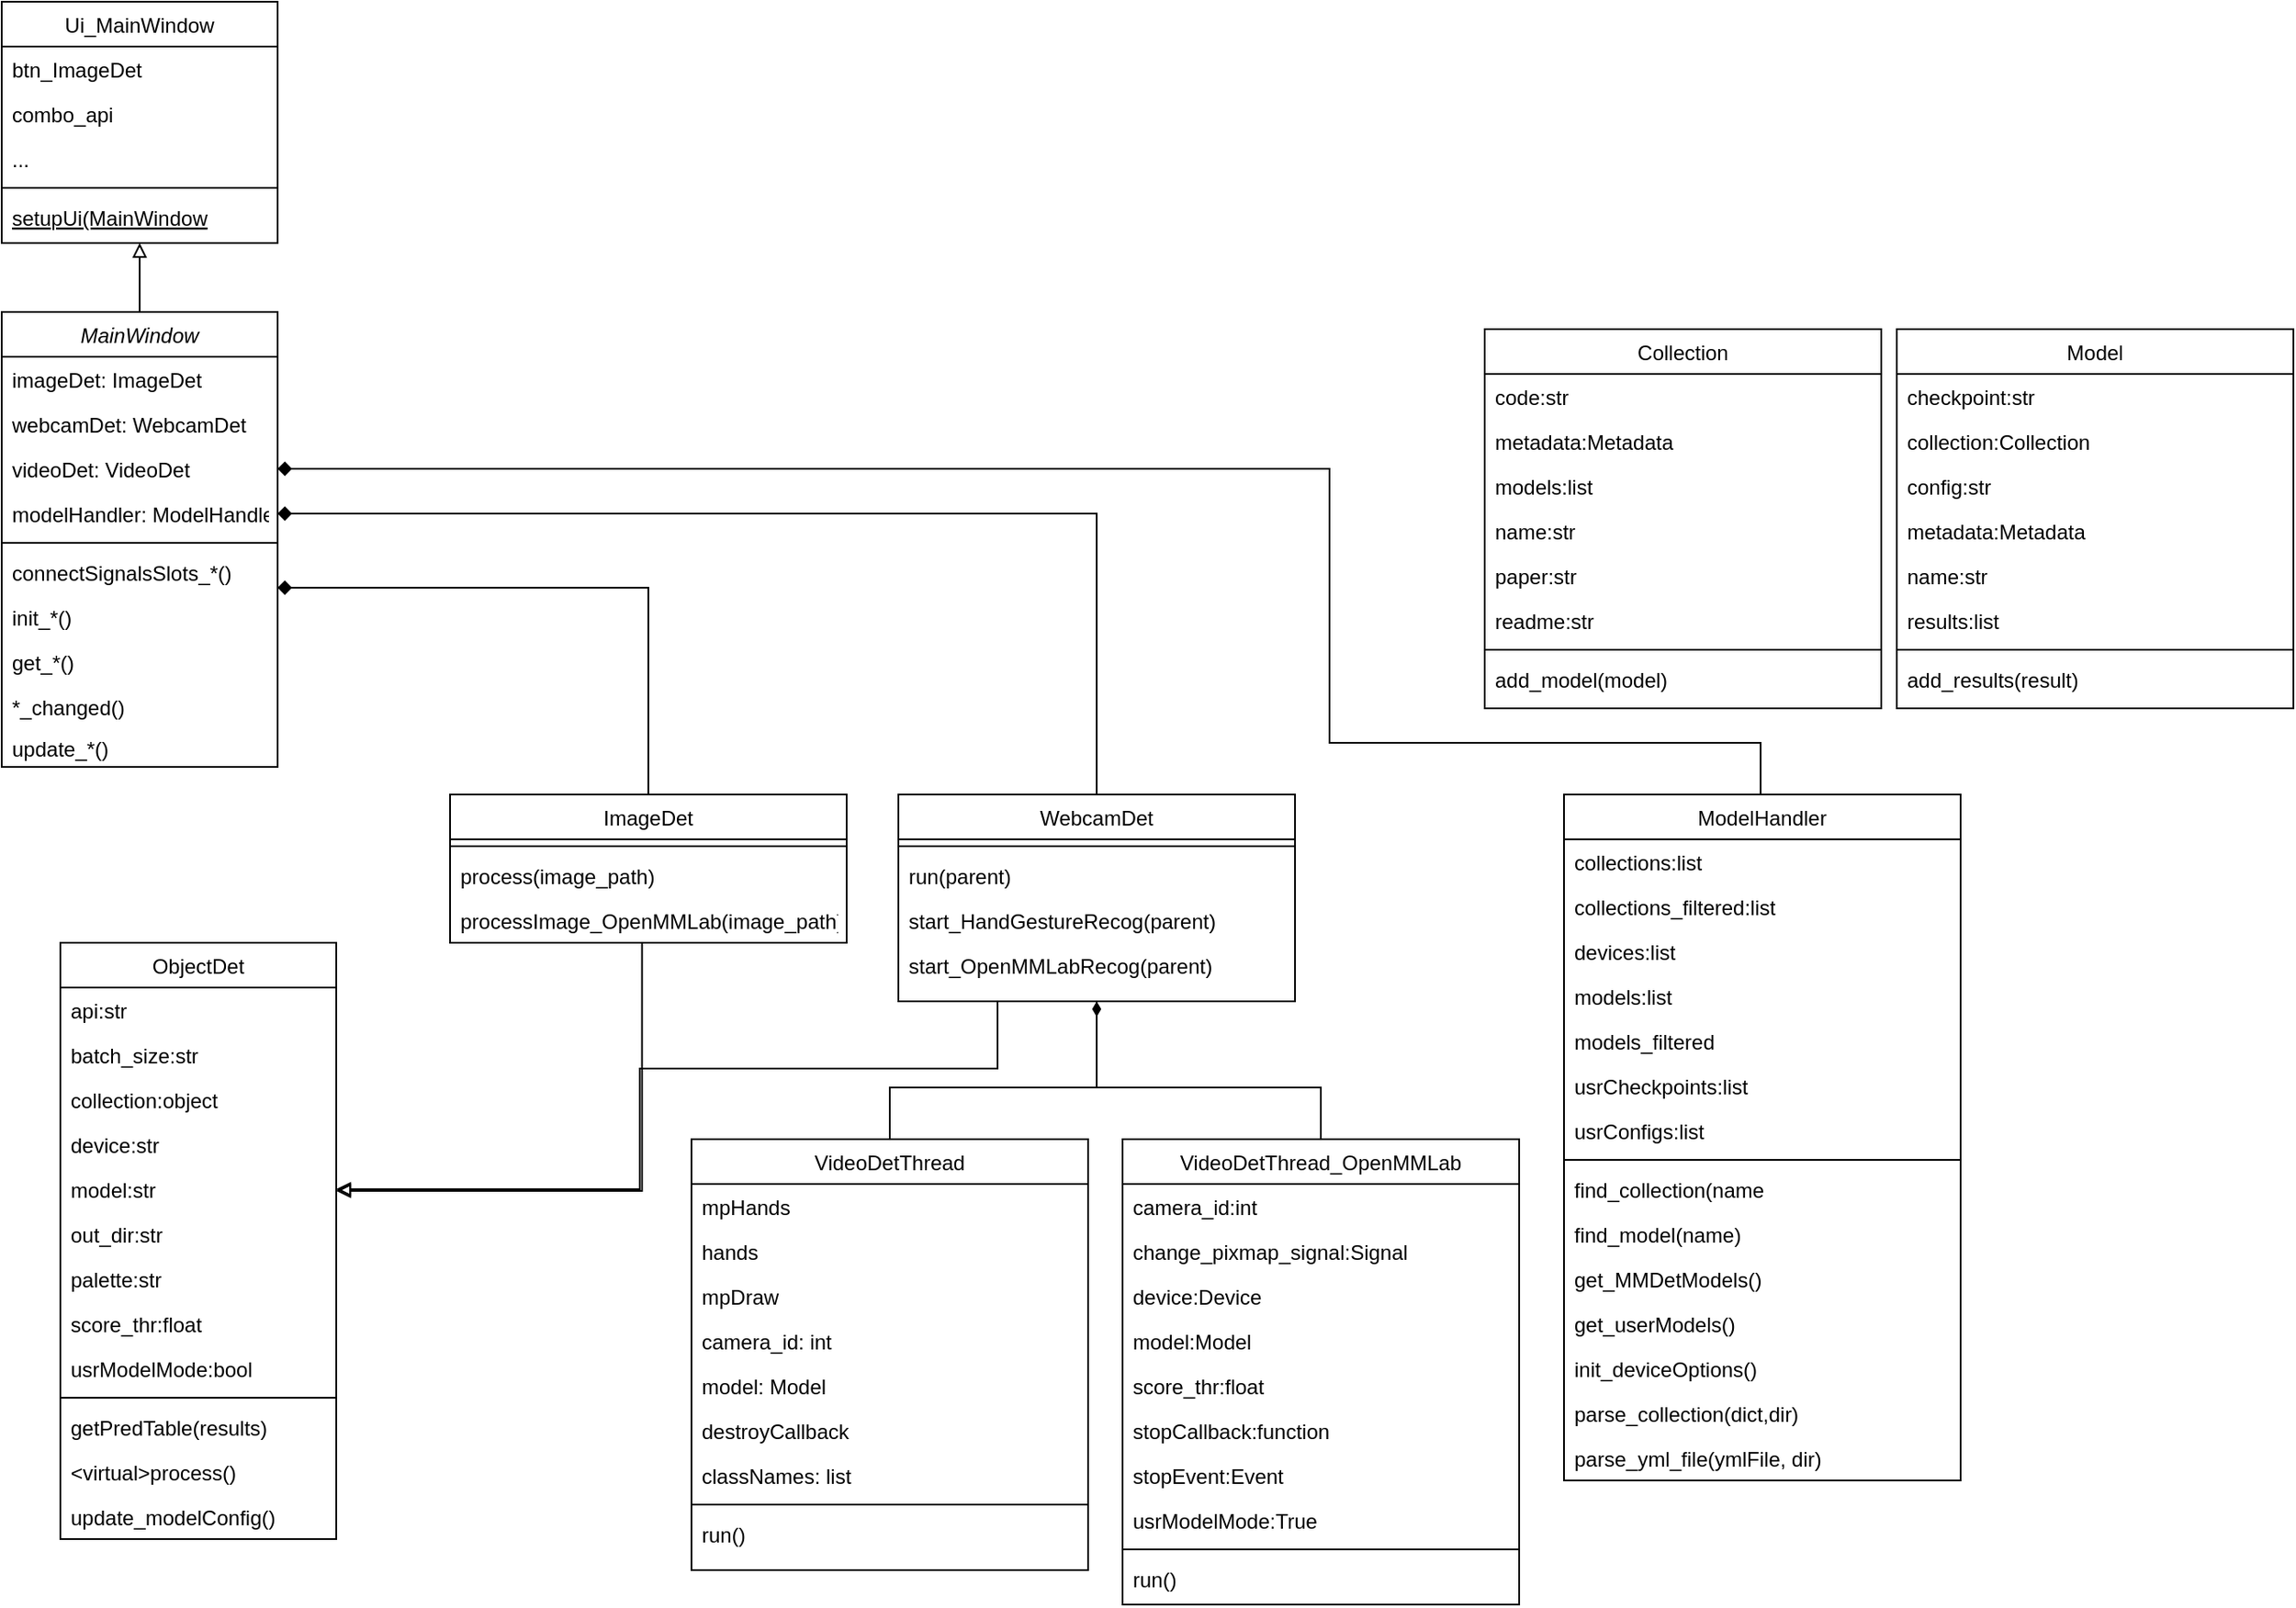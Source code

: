 <mxfile version="24.0.6" type="device">
  <diagram id="C5RBs43oDa-KdzZeNtuy" name="Page-1">
    <mxGraphModel dx="1105" dy="1836" grid="1" gridSize="10" guides="1" tooltips="1" connect="1" arrows="1" fold="1" page="1" pageScale="1" pageWidth="827" pageHeight="1169" math="0" shadow="0">
      <root>
        <mxCell id="WIyWlLk6GJQsqaUBKTNV-0" />
        <mxCell id="WIyWlLk6GJQsqaUBKTNV-1" parent="WIyWlLk6GJQsqaUBKTNV-0" />
        <mxCell id="9L9-SC53TBahr6WeOCVt-10" style="edgeStyle=orthogonalEdgeStyle;rounded=0;orthogonalLoop=1;jettySize=auto;html=1;exitX=0.5;exitY=0;exitDx=0;exitDy=0;entryX=0.5;entryY=1;entryDx=0;entryDy=0;endArrow=block;endFill=0;" edge="1" parent="WIyWlLk6GJQsqaUBKTNV-1" source="zkfFHV4jXpPFQw0GAbJ--0" target="9L9-SC53TBahr6WeOCVt-1">
          <mxGeometry relative="1" as="geometry" />
        </mxCell>
        <mxCell id="9L9-SC53TBahr6WeOCVt-95" style="edgeStyle=orthogonalEdgeStyle;rounded=0;orthogonalLoop=1;jettySize=auto;html=1;entryX=0.5;entryY=0;entryDx=0;entryDy=0;startArrow=diamond;startFill=1;endArrow=none;endFill=0;" edge="1" parent="WIyWlLk6GJQsqaUBKTNV-1" source="zkfFHV4jXpPFQw0GAbJ--0" target="9L9-SC53TBahr6WeOCVt-20">
          <mxGeometry relative="1" as="geometry">
            <Array as="points">
              <mxPoint x="595" y="280" />
            </Array>
          </mxGeometry>
        </mxCell>
        <mxCell id="zkfFHV4jXpPFQw0GAbJ--0" value="MainWindow" style="swimlane;fontStyle=2;align=center;verticalAlign=top;childLayout=stackLayout;horizontal=1;startSize=26;horizontalStack=0;resizeParent=1;resizeLast=0;collapsible=1;marginBottom=0;rounded=0;shadow=0;strokeWidth=1;" parent="WIyWlLk6GJQsqaUBKTNV-1" vertex="1">
          <mxGeometry x="220" y="120" width="160" height="264" as="geometry">
            <mxRectangle x="230" y="140" width="160" height="26" as="alternateBounds" />
          </mxGeometry>
        </mxCell>
        <mxCell id="zkfFHV4jXpPFQw0GAbJ--1" value="imageDet: ImageDet" style="text;align=left;verticalAlign=top;spacingLeft=4;spacingRight=4;overflow=hidden;rotatable=0;points=[[0,0.5],[1,0.5]];portConstraint=eastwest;" parent="zkfFHV4jXpPFQw0GAbJ--0" vertex="1">
          <mxGeometry y="26" width="160" height="26" as="geometry" />
        </mxCell>
        <mxCell id="zkfFHV4jXpPFQw0GAbJ--2" value="webcamDet: WebcamDet" style="text;align=left;verticalAlign=top;spacingLeft=4;spacingRight=4;overflow=hidden;rotatable=0;points=[[0,0.5],[1,0.5]];portConstraint=eastwest;rounded=0;shadow=0;html=0;" parent="zkfFHV4jXpPFQw0GAbJ--0" vertex="1">
          <mxGeometry y="52" width="160" height="26" as="geometry" />
        </mxCell>
        <mxCell id="zkfFHV4jXpPFQw0GAbJ--3" value="videoDet: VideoDet" style="text;align=left;verticalAlign=top;spacingLeft=4;spacingRight=4;overflow=hidden;rotatable=0;points=[[0,0.5],[1,0.5]];portConstraint=eastwest;rounded=0;shadow=0;html=0;" parent="zkfFHV4jXpPFQw0GAbJ--0" vertex="1">
          <mxGeometry y="78" width="160" height="26" as="geometry" />
        </mxCell>
        <mxCell id="9L9-SC53TBahr6WeOCVt-0" value="modelHandler: ModelHandler" style="text;align=left;verticalAlign=top;spacingLeft=4;spacingRight=4;overflow=hidden;rotatable=0;points=[[0,0.5],[1,0.5]];portConstraint=eastwest;rounded=0;shadow=0;html=0;" vertex="1" parent="zkfFHV4jXpPFQw0GAbJ--0">
          <mxGeometry y="104" width="160" height="26" as="geometry" />
        </mxCell>
        <mxCell id="zkfFHV4jXpPFQw0GAbJ--4" value="" style="line;html=1;strokeWidth=1;align=left;verticalAlign=middle;spacingTop=-1;spacingLeft=3;spacingRight=3;rotatable=0;labelPosition=right;points=[];portConstraint=eastwest;" parent="zkfFHV4jXpPFQw0GAbJ--0" vertex="1">
          <mxGeometry y="130" width="160" height="8" as="geometry" />
        </mxCell>
        <mxCell id="zkfFHV4jXpPFQw0GAbJ--5" value="connectSignalsSlots_*()" style="text;align=left;verticalAlign=top;spacingLeft=4;spacingRight=4;overflow=hidden;rotatable=0;points=[[0,0.5],[1,0.5]];portConstraint=eastwest;" parent="zkfFHV4jXpPFQw0GAbJ--0" vertex="1">
          <mxGeometry y="138" width="160" height="26" as="geometry" />
        </mxCell>
        <mxCell id="9L9-SC53TBahr6WeOCVt-11" value="init_*()" style="text;align=left;verticalAlign=top;spacingLeft=4;spacingRight=4;overflow=hidden;rotatable=0;points=[[0,0.5],[1,0.5]];portConstraint=eastwest;" vertex="1" parent="zkfFHV4jXpPFQw0GAbJ--0">
          <mxGeometry y="164" width="160" height="26" as="geometry" />
        </mxCell>
        <mxCell id="9L9-SC53TBahr6WeOCVt-12" value="get_*()" style="text;align=left;verticalAlign=top;spacingLeft=4;spacingRight=4;overflow=hidden;rotatable=0;points=[[0,0.5],[1,0.5]];portConstraint=eastwest;" vertex="1" parent="zkfFHV4jXpPFQw0GAbJ--0">
          <mxGeometry y="190" width="160" height="26" as="geometry" />
        </mxCell>
        <mxCell id="9L9-SC53TBahr6WeOCVt-13" value="*_changed()" style="text;align=left;verticalAlign=top;spacingLeft=4;spacingRight=4;overflow=hidden;rotatable=0;points=[[0,0.5],[1,0.5]];portConstraint=eastwest;" vertex="1" parent="zkfFHV4jXpPFQw0GAbJ--0">
          <mxGeometry y="216" width="160" height="24" as="geometry" />
        </mxCell>
        <mxCell id="9L9-SC53TBahr6WeOCVt-14" value="update_*()" style="text;align=left;verticalAlign=top;spacingLeft=4;spacingRight=4;overflow=hidden;rotatable=0;points=[[0,0.5],[1,0.5]];portConstraint=eastwest;" vertex="1" parent="zkfFHV4jXpPFQw0GAbJ--0">
          <mxGeometry y="240" width="160" height="24" as="geometry" />
        </mxCell>
        <mxCell id="zkfFHV4jXpPFQw0GAbJ--17" value="ObjectDet" style="swimlane;fontStyle=0;align=center;verticalAlign=top;childLayout=stackLayout;horizontal=1;startSize=26;horizontalStack=0;resizeParent=1;resizeLast=0;collapsible=1;marginBottom=0;rounded=0;shadow=0;strokeWidth=1;" parent="WIyWlLk6GJQsqaUBKTNV-1" vertex="1">
          <mxGeometry x="254" y="486" width="160" height="346" as="geometry">
            <mxRectangle x="550" y="140" width="160" height="26" as="alternateBounds" />
          </mxGeometry>
        </mxCell>
        <mxCell id="zkfFHV4jXpPFQw0GAbJ--18" value="api:str    " style="text;align=left;verticalAlign=top;spacingLeft=4;spacingRight=4;overflow=hidden;rotatable=0;points=[[0,0.5],[1,0.5]];portConstraint=eastwest;" parent="zkfFHV4jXpPFQw0GAbJ--17" vertex="1">
          <mxGeometry y="26" width="160" height="26" as="geometry" />
        </mxCell>
        <mxCell id="zkfFHV4jXpPFQw0GAbJ--19" value="batch_size:str" style="text;align=left;verticalAlign=top;spacingLeft=4;spacingRight=4;overflow=hidden;rotatable=0;points=[[0,0.5],[1,0.5]];portConstraint=eastwest;rounded=0;shadow=0;html=0;" parent="zkfFHV4jXpPFQw0GAbJ--17" vertex="1">
          <mxGeometry y="52" width="160" height="26" as="geometry" />
        </mxCell>
        <mxCell id="zkfFHV4jXpPFQw0GAbJ--20" value="collection:object" style="text;align=left;verticalAlign=top;spacingLeft=4;spacingRight=4;overflow=hidden;rotatable=0;points=[[0,0.5],[1,0.5]];portConstraint=eastwest;rounded=0;shadow=0;html=0;" parent="zkfFHV4jXpPFQw0GAbJ--17" vertex="1">
          <mxGeometry y="78" width="160" height="26" as="geometry" />
        </mxCell>
        <mxCell id="zkfFHV4jXpPFQw0GAbJ--21" value="device:str" style="text;align=left;verticalAlign=top;spacingLeft=4;spacingRight=4;overflow=hidden;rotatable=0;points=[[0,0.5],[1,0.5]];portConstraint=eastwest;rounded=0;shadow=0;html=0;" parent="zkfFHV4jXpPFQw0GAbJ--17" vertex="1">
          <mxGeometry y="104" width="160" height="26" as="geometry" />
        </mxCell>
        <mxCell id="zkfFHV4jXpPFQw0GAbJ--22" value="model:str" style="text;align=left;verticalAlign=top;spacingLeft=4;spacingRight=4;overflow=hidden;rotatable=0;points=[[0,0.5],[1,0.5]];portConstraint=eastwest;rounded=0;shadow=0;html=0;" parent="zkfFHV4jXpPFQw0GAbJ--17" vertex="1">
          <mxGeometry y="130" width="160" height="26" as="geometry" />
        </mxCell>
        <mxCell id="9L9-SC53TBahr6WeOCVt-15" value="out_dir:str" style="text;align=left;verticalAlign=top;spacingLeft=4;spacingRight=4;overflow=hidden;rotatable=0;points=[[0,0.5],[1,0.5]];portConstraint=eastwest;rounded=0;shadow=0;html=0;" vertex="1" parent="zkfFHV4jXpPFQw0GAbJ--17">
          <mxGeometry y="156" width="160" height="26" as="geometry" />
        </mxCell>
        <mxCell id="9L9-SC53TBahr6WeOCVt-16" value="palette:str" style="text;align=left;verticalAlign=top;spacingLeft=4;spacingRight=4;overflow=hidden;rotatable=0;points=[[0,0.5],[1,0.5]];portConstraint=eastwest;rounded=0;shadow=0;html=0;" vertex="1" parent="zkfFHV4jXpPFQw0GAbJ--17">
          <mxGeometry y="182" width="160" height="26" as="geometry" />
        </mxCell>
        <mxCell id="9L9-SC53TBahr6WeOCVt-17" value="score_thr:float" style="text;align=left;verticalAlign=top;spacingLeft=4;spacingRight=4;overflow=hidden;rotatable=0;points=[[0,0.5],[1,0.5]];portConstraint=eastwest;rounded=0;shadow=0;html=0;" vertex="1" parent="zkfFHV4jXpPFQw0GAbJ--17">
          <mxGeometry y="208" width="160" height="26" as="geometry" />
        </mxCell>
        <mxCell id="9L9-SC53TBahr6WeOCVt-18" value="usrModelMode:bool" style="text;align=left;verticalAlign=top;spacingLeft=4;spacingRight=4;overflow=hidden;rotatable=0;points=[[0,0.5],[1,0.5]];portConstraint=eastwest;rounded=0;shadow=0;html=0;" vertex="1" parent="zkfFHV4jXpPFQw0GAbJ--17">
          <mxGeometry y="234" width="160" height="26" as="geometry" />
        </mxCell>
        <mxCell id="zkfFHV4jXpPFQw0GAbJ--23" value="" style="line;html=1;strokeWidth=1;align=left;verticalAlign=middle;spacingTop=-1;spacingLeft=3;spacingRight=3;rotatable=0;labelPosition=right;points=[];portConstraint=eastwest;" parent="zkfFHV4jXpPFQw0GAbJ--17" vertex="1">
          <mxGeometry y="260" width="160" height="8" as="geometry" />
        </mxCell>
        <mxCell id="zkfFHV4jXpPFQw0GAbJ--24" value="getPredTable(results)" style="text;align=left;verticalAlign=top;spacingLeft=4;spacingRight=4;overflow=hidden;rotatable=0;points=[[0,0.5],[1,0.5]];portConstraint=eastwest;" parent="zkfFHV4jXpPFQw0GAbJ--17" vertex="1">
          <mxGeometry y="268" width="160" height="26" as="geometry" />
        </mxCell>
        <mxCell id="9L9-SC53TBahr6WeOCVt-19" value="&lt;virtual&gt;process()" style="text;align=left;verticalAlign=top;spacingLeft=4;spacingRight=4;overflow=hidden;rotatable=0;points=[[0,0.5],[1,0.5]];portConstraint=eastwest;" vertex="1" parent="zkfFHV4jXpPFQw0GAbJ--17">
          <mxGeometry y="294" width="160" height="26" as="geometry" />
        </mxCell>
        <mxCell id="zkfFHV4jXpPFQw0GAbJ--25" value="update_modelConfig()" style="text;align=left;verticalAlign=top;spacingLeft=4;spacingRight=4;overflow=hidden;rotatable=0;points=[[0,0.5],[1,0.5]];portConstraint=eastwest;" parent="zkfFHV4jXpPFQw0GAbJ--17" vertex="1">
          <mxGeometry y="320" width="160" height="26" as="geometry" />
        </mxCell>
        <mxCell id="9L9-SC53TBahr6WeOCVt-1" value="Ui_MainWindow" style="swimlane;fontStyle=0;align=center;verticalAlign=top;childLayout=stackLayout;horizontal=1;startSize=26;horizontalStack=0;resizeParent=1;resizeLast=0;collapsible=1;marginBottom=0;rounded=0;shadow=0;strokeWidth=1;" vertex="1" parent="WIyWlLk6GJQsqaUBKTNV-1">
          <mxGeometry x="220" y="-60" width="160" height="140" as="geometry">
            <mxRectangle x="130" y="380" width="160" height="26" as="alternateBounds" />
          </mxGeometry>
        </mxCell>
        <mxCell id="9L9-SC53TBahr6WeOCVt-2" value="btn_ImageDet" style="text;align=left;verticalAlign=top;spacingLeft=4;spacingRight=4;overflow=hidden;rotatable=0;points=[[0,0.5],[1,0.5]];portConstraint=eastwest;" vertex="1" parent="9L9-SC53TBahr6WeOCVt-1">
          <mxGeometry y="26" width="160" height="26" as="geometry" />
        </mxCell>
        <mxCell id="9L9-SC53TBahr6WeOCVt-3" value="combo_api" style="text;align=left;verticalAlign=top;spacingLeft=4;spacingRight=4;overflow=hidden;rotatable=0;points=[[0,0.5],[1,0.5]];portConstraint=eastwest;rounded=0;shadow=0;html=0;" vertex="1" parent="9L9-SC53TBahr6WeOCVt-1">
          <mxGeometry y="52" width="160" height="26" as="geometry" />
        </mxCell>
        <mxCell id="9L9-SC53TBahr6WeOCVt-7" value="..." style="text;align=left;verticalAlign=top;spacingLeft=4;spacingRight=4;overflow=hidden;rotatable=0;points=[[0,0.5],[1,0.5]];portConstraint=eastwest;rounded=0;shadow=0;html=0;" vertex="1" parent="9L9-SC53TBahr6WeOCVt-1">
          <mxGeometry y="78" width="160" height="26" as="geometry" />
        </mxCell>
        <mxCell id="9L9-SC53TBahr6WeOCVt-4" value="" style="line;html=1;strokeWidth=1;align=left;verticalAlign=middle;spacingTop=-1;spacingLeft=3;spacingRight=3;rotatable=0;labelPosition=right;points=[];portConstraint=eastwest;" vertex="1" parent="9L9-SC53TBahr6WeOCVt-1">
          <mxGeometry y="104" width="160" height="8" as="geometry" />
        </mxCell>
        <mxCell id="9L9-SC53TBahr6WeOCVt-5" value="setupUi(MainWindow" style="text;align=left;verticalAlign=top;spacingLeft=4;spacingRight=4;overflow=hidden;rotatable=0;points=[[0,0.5],[1,0.5]];portConstraint=eastwest;fontStyle=4" vertex="1" parent="9L9-SC53TBahr6WeOCVt-1">
          <mxGeometry y="112" width="160" height="26" as="geometry" />
        </mxCell>
        <mxCell id="9L9-SC53TBahr6WeOCVt-20" value="ImageDet" style="swimlane;fontStyle=0;align=center;verticalAlign=top;childLayout=stackLayout;horizontal=1;startSize=26;horizontalStack=0;resizeParent=1;resizeLast=0;collapsible=1;marginBottom=0;rounded=0;shadow=0;strokeWidth=1;" vertex="1" parent="WIyWlLk6GJQsqaUBKTNV-1">
          <mxGeometry x="480" y="400" width="230" height="86" as="geometry">
            <mxRectangle x="130" y="380" width="160" height="26" as="alternateBounds" />
          </mxGeometry>
        </mxCell>
        <mxCell id="9L9-SC53TBahr6WeOCVt-24" value="" style="line;html=1;strokeWidth=1;align=left;verticalAlign=middle;spacingTop=-1;spacingLeft=3;spacingRight=3;rotatable=0;labelPosition=right;points=[];portConstraint=eastwest;" vertex="1" parent="9L9-SC53TBahr6WeOCVt-20">
          <mxGeometry y="26" width="230" height="8" as="geometry" />
        </mxCell>
        <mxCell id="9L9-SC53TBahr6WeOCVt-25" value="process(image_path)" style="text;align=left;verticalAlign=top;spacingLeft=4;spacingRight=4;overflow=hidden;rotatable=0;points=[[0,0.5],[1,0.5]];portConstraint=eastwest;fontStyle=0" vertex="1" parent="9L9-SC53TBahr6WeOCVt-20">
          <mxGeometry y="34" width="230" height="26" as="geometry" />
        </mxCell>
        <mxCell id="9L9-SC53TBahr6WeOCVt-33" value="processImage_OpenMMLab(image_path)" style="text;align=left;verticalAlign=top;spacingLeft=4;spacingRight=4;overflow=hidden;rotatable=0;points=[[0,0.5],[1,0.5]];portConstraint=eastwest;fontStyle=0" vertex="1" parent="9L9-SC53TBahr6WeOCVt-20">
          <mxGeometry y="60" width="230" height="26" as="geometry" />
        </mxCell>
        <mxCell id="9L9-SC53TBahr6WeOCVt-77" style="edgeStyle=orthogonalEdgeStyle;rounded=0;orthogonalLoop=1;jettySize=auto;html=1;exitX=0.5;exitY=1;exitDx=0;exitDy=0;entryX=0.5;entryY=0;entryDx=0;entryDy=0;startArrow=diamondThin;startFill=1;endArrow=none;endFill=0;" edge="1" parent="WIyWlLk6GJQsqaUBKTNV-1" source="9L9-SC53TBahr6WeOCVt-34" target="9L9-SC53TBahr6WeOCVt-64">
          <mxGeometry relative="1" as="geometry">
            <mxPoint x="855" y="600" as="targetPoint" />
            <Array as="points">
              <mxPoint x="855" y="570" />
              <mxPoint x="985" y="570" />
            </Array>
          </mxGeometry>
        </mxCell>
        <mxCell id="9L9-SC53TBahr6WeOCVt-34" value="WebcamDet" style="swimlane;fontStyle=0;align=center;verticalAlign=top;childLayout=stackLayout;horizontal=1;startSize=26;horizontalStack=0;resizeParent=1;resizeLast=0;collapsible=1;marginBottom=0;rounded=0;shadow=0;strokeWidth=1;" vertex="1" parent="WIyWlLk6GJQsqaUBKTNV-1">
          <mxGeometry x="740" y="400" width="230" height="120" as="geometry">
            <mxRectangle x="130" y="380" width="160" height="26" as="alternateBounds" />
          </mxGeometry>
        </mxCell>
        <mxCell id="9L9-SC53TBahr6WeOCVt-35" value="" style="line;html=1;strokeWidth=1;align=left;verticalAlign=middle;spacingTop=-1;spacingLeft=3;spacingRight=3;rotatable=0;labelPosition=right;points=[];portConstraint=eastwest;" vertex="1" parent="9L9-SC53TBahr6WeOCVt-34">
          <mxGeometry y="26" width="230" height="8" as="geometry" />
        </mxCell>
        <mxCell id="9L9-SC53TBahr6WeOCVt-36" value="run(parent)" style="text;align=left;verticalAlign=top;spacingLeft=4;spacingRight=4;overflow=hidden;rotatable=0;points=[[0,0.5],[1,0.5]];portConstraint=eastwest;fontStyle=0" vertex="1" parent="9L9-SC53TBahr6WeOCVt-34">
          <mxGeometry y="34" width="230" height="26" as="geometry" />
        </mxCell>
        <mxCell id="9L9-SC53TBahr6WeOCVt-37" value="start_HandGestureRecog(parent)" style="text;align=left;verticalAlign=top;spacingLeft=4;spacingRight=4;overflow=hidden;rotatable=0;points=[[0,0.5],[1,0.5]];portConstraint=eastwest;fontStyle=0" vertex="1" parent="9L9-SC53TBahr6WeOCVt-34">
          <mxGeometry y="60" width="230" height="26" as="geometry" />
        </mxCell>
        <mxCell id="9L9-SC53TBahr6WeOCVt-38" value="start_OpenMMLabRecog(parent)" style="text;align=left;verticalAlign=top;spacingLeft=4;spacingRight=4;overflow=hidden;rotatable=0;points=[[0,0.5],[1,0.5]];portConstraint=eastwest;fontStyle=0" vertex="1" parent="9L9-SC53TBahr6WeOCVt-34">
          <mxGeometry y="86" width="230" height="26" as="geometry" />
        </mxCell>
        <mxCell id="9L9-SC53TBahr6WeOCVt-40" value="Collection" style="swimlane;fontStyle=0;align=center;verticalAlign=top;childLayout=stackLayout;horizontal=1;startSize=26;horizontalStack=0;resizeParent=1;resizeLast=0;collapsible=1;marginBottom=0;rounded=0;shadow=0;strokeWidth=1;" vertex="1" parent="WIyWlLk6GJQsqaUBKTNV-1">
          <mxGeometry x="1080" y="130" width="230" height="220" as="geometry">
            <mxRectangle x="130" y="380" width="160" height="26" as="alternateBounds" />
          </mxGeometry>
        </mxCell>
        <mxCell id="9L9-SC53TBahr6WeOCVt-42" value="code:str" style="text;align=left;verticalAlign=top;spacingLeft=4;spacingRight=4;overflow=hidden;rotatable=0;points=[[0,0.5],[1,0.5]];portConstraint=eastwest;fontStyle=0" vertex="1" parent="9L9-SC53TBahr6WeOCVt-40">
          <mxGeometry y="26" width="230" height="26" as="geometry" />
        </mxCell>
        <mxCell id="9L9-SC53TBahr6WeOCVt-50" value="metadata:Metadata" style="text;align=left;verticalAlign=top;spacingLeft=4;spacingRight=4;overflow=hidden;rotatable=0;points=[[0,0.5],[1,0.5]];portConstraint=eastwest;fontStyle=0" vertex="1" parent="9L9-SC53TBahr6WeOCVt-40">
          <mxGeometry y="52" width="230" height="26" as="geometry" />
        </mxCell>
        <mxCell id="9L9-SC53TBahr6WeOCVt-51" value="models:list" style="text;align=left;verticalAlign=top;spacingLeft=4;spacingRight=4;overflow=hidden;rotatable=0;points=[[0,0.5],[1,0.5]];portConstraint=eastwest;fontStyle=0" vertex="1" parent="9L9-SC53TBahr6WeOCVt-40">
          <mxGeometry y="78" width="230" height="26" as="geometry" />
        </mxCell>
        <mxCell id="9L9-SC53TBahr6WeOCVt-52" value="name:str" style="text;align=left;verticalAlign=top;spacingLeft=4;spacingRight=4;overflow=hidden;rotatable=0;points=[[0,0.5],[1,0.5]];portConstraint=eastwest;fontStyle=0" vertex="1" parent="9L9-SC53TBahr6WeOCVt-40">
          <mxGeometry y="104" width="230" height="26" as="geometry" />
        </mxCell>
        <mxCell id="9L9-SC53TBahr6WeOCVt-53" value="paper:str" style="text;align=left;verticalAlign=top;spacingLeft=4;spacingRight=4;overflow=hidden;rotatable=0;points=[[0,0.5],[1,0.5]];portConstraint=eastwest;fontStyle=0" vertex="1" parent="9L9-SC53TBahr6WeOCVt-40">
          <mxGeometry y="130" width="230" height="26" as="geometry" />
        </mxCell>
        <mxCell id="9L9-SC53TBahr6WeOCVt-54" value="readme:str" style="text;align=left;verticalAlign=top;spacingLeft=4;spacingRight=4;overflow=hidden;rotatable=0;points=[[0,0.5],[1,0.5]];portConstraint=eastwest;fontStyle=0" vertex="1" parent="9L9-SC53TBahr6WeOCVt-40">
          <mxGeometry y="156" width="230" height="26" as="geometry" />
        </mxCell>
        <mxCell id="9L9-SC53TBahr6WeOCVt-41" value="" style="line;html=1;strokeWidth=1;align=left;verticalAlign=middle;spacingTop=-1;spacingLeft=3;spacingRight=3;rotatable=0;labelPosition=right;points=[];portConstraint=eastwest;" vertex="1" parent="9L9-SC53TBahr6WeOCVt-40">
          <mxGeometry y="182" width="230" height="8" as="geometry" />
        </mxCell>
        <mxCell id="9L9-SC53TBahr6WeOCVt-43" value="add_model(model)" style="text;align=left;verticalAlign=top;spacingLeft=4;spacingRight=4;overflow=hidden;rotatable=0;points=[[0,0.5],[1,0.5]];portConstraint=eastwest;fontStyle=0" vertex="1" parent="9L9-SC53TBahr6WeOCVt-40">
          <mxGeometry y="190" width="230" height="26" as="geometry" />
        </mxCell>
        <mxCell id="9L9-SC53TBahr6WeOCVt-55" value="Model" style="swimlane;fontStyle=0;align=center;verticalAlign=top;childLayout=stackLayout;horizontal=1;startSize=26;horizontalStack=0;resizeParent=1;resizeLast=0;collapsible=1;marginBottom=0;rounded=0;shadow=0;strokeWidth=1;" vertex="1" parent="WIyWlLk6GJQsqaUBKTNV-1">
          <mxGeometry x="1319" y="130" width="230" height="220" as="geometry">
            <mxRectangle x="130" y="380" width="160" height="26" as="alternateBounds" />
          </mxGeometry>
        </mxCell>
        <mxCell id="9L9-SC53TBahr6WeOCVt-56" value="checkpoint:str" style="text;align=left;verticalAlign=top;spacingLeft=4;spacingRight=4;overflow=hidden;rotatable=0;points=[[0,0.5],[1,0.5]];portConstraint=eastwest;fontStyle=0" vertex="1" parent="9L9-SC53TBahr6WeOCVt-55">
          <mxGeometry y="26" width="230" height="26" as="geometry" />
        </mxCell>
        <mxCell id="9L9-SC53TBahr6WeOCVt-57" value="collection:Collection" style="text;align=left;verticalAlign=top;spacingLeft=4;spacingRight=4;overflow=hidden;rotatable=0;points=[[0,0.5],[1,0.5]];portConstraint=eastwest;fontStyle=0" vertex="1" parent="9L9-SC53TBahr6WeOCVt-55">
          <mxGeometry y="52" width="230" height="26" as="geometry" />
        </mxCell>
        <mxCell id="9L9-SC53TBahr6WeOCVt-58" value="config:str" style="text;align=left;verticalAlign=top;spacingLeft=4;spacingRight=4;overflow=hidden;rotatable=0;points=[[0,0.5],[1,0.5]];portConstraint=eastwest;fontStyle=0" vertex="1" parent="9L9-SC53TBahr6WeOCVt-55">
          <mxGeometry y="78" width="230" height="26" as="geometry" />
        </mxCell>
        <mxCell id="9L9-SC53TBahr6WeOCVt-59" value="metadata:Metadata" style="text;align=left;verticalAlign=top;spacingLeft=4;spacingRight=4;overflow=hidden;rotatable=0;points=[[0,0.5],[1,0.5]];portConstraint=eastwest;fontStyle=0" vertex="1" parent="9L9-SC53TBahr6WeOCVt-55">
          <mxGeometry y="104" width="230" height="26" as="geometry" />
        </mxCell>
        <mxCell id="9L9-SC53TBahr6WeOCVt-60" value="name:str" style="text;align=left;verticalAlign=top;spacingLeft=4;spacingRight=4;overflow=hidden;rotatable=0;points=[[0,0.5],[1,0.5]];portConstraint=eastwest;fontStyle=0" vertex="1" parent="9L9-SC53TBahr6WeOCVt-55">
          <mxGeometry y="130" width="230" height="26" as="geometry" />
        </mxCell>
        <mxCell id="9L9-SC53TBahr6WeOCVt-61" value="results:list" style="text;align=left;verticalAlign=top;spacingLeft=4;spacingRight=4;overflow=hidden;rotatable=0;points=[[0,0.5],[1,0.5]];portConstraint=eastwest;fontStyle=0" vertex="1" parent="9L9-SC53TBahr6WeOCVt-55">
          <mxGeometry y="156" width="230" height="26" as="geometry" />
        </mxCell>
        <mxCell id="9L9-SC53TBahr6WeOCVt-62" value="" style="line;html=1;strokeWidth=1;align=left;verticalAlign=middle;spacingTop=-1;spacingLeft=3;spacingRight=3;rotatable=0;labelPosition=right;points=[];portConstraint=eastwest;" vertex="1" parent="9L9-SC53TBahr6WeOCVt-55">
          <mxGeometry y="182" width="230" height="8" as="geometry" />
        </mxCell>
        <mxCell id="9L9-SC53TBahr6WeOCVt-63" value="add_results(result)" style="text;align=left;verticalAlign=top;spacingLeft=4;spacingRight=4;overflow=hidden;rotatable=0;points=[[0,0.5],[1,0.5]];portConstraint=eastwest;fontStyle=0" vertex="1" parent="9L9-SC53TBahr6WeOCVt-55">
          <mxGeometry y="190" width="230" height="26" as="geometry" />
        </mxCell>
        <mxCell id="9L9-SC53TBahr6WeOCVt-64" value="VideoDetThread_OpenMMLab" style="swimlane;fontStyle=0;align=center;verticalAlign=top;childLayout=stackLayout;horizontal=1;startSize=26;horizontalStack=0;resizeParent=1;resizeLast=0;collapsible=1;marginBottom=0;rounded=0;shadow=0;strokeWidth=1;" vertex="1" parent="WIyWlLk6GJQsqaUBKTNV-1">
          <mxGeometry x="870" y="600" width="230" height="270" as="geometry">
            <mxRectangle x="130" y="380" width="160" height="26" as="alternateBounds" />
          </mxGeometry>
        </mxCell>
        <mxCell id="9L9-SC53TBahr6WeOCVt-65" value="camera_id:int" style="text;align=left;verticalAlign=top;spacingLeft=4;spacingRight=4;overflow=hidden;rotatable=0;points=[[0,0.5],[1,0.5]];portConstraint=eastwest;fontStyle=0" vertex="1" parent="9L9-SC53TBahr6WeOCVt-64">
          <mxGeometry y="26" width="230" height="26" as="geometry" />
        </mxCell>
        <mxCell id="9L9-SC53TBahr6WeOCVt-66" value="change_pixmap_signal:Signal" style="text;align=left;verticalAlign=top;spacingLeft=4;spacingRight=4;overflow=hidden;rotatable=0;points=[[0,0.5],[1,0.5]];portConstraint=eastwest;fontStyle=0" vertex="1" parent="9L9-SC53TBahr6WeOCVt-64">
          <mxGeometry y="52" width="230" height="26" as="geometry" />
        </mxCell>
        <mxCell id="9L9-SC53TBahr6WeOCVt-67" value="device:Device" style="text;align=left;verticalAlign=top;spacingLeft=4;spacingRight=4;overflow=hidden;rotatable=0;points=[[0,0.5],[1,0.5]];portConstraint=eastwest;fontStyle=0" vertex="1" parent="9L9-SC53TBahr6WeOCVt-64">
          <mxGeometry y="78" width="230" height="26" as="geometry" />
        </mxCell>
        <mxCell id="9L9-SC53TBahr6WeOCVt-68" value="model:Model" style="text;align=left;verticalAlign=top;spacingLeft=4;spacingRight=4;overflow=hidden;rotatable=0;points=[[0,0.5],[1,0.5]];portConstraint=eastwest;fontStyle=0" vertex="1" parent="9L9-SC53TBahr6WeOCVt-64">
          <mxGeometry y="104" width="230" height="26" as="geometry" />
        </mxCell>
        <mxCell id="9L9-SC53TBahr6WeOCVt-70" value="score_thr:float" style="text;align=left;verticalAlign=top;spacingLeft=4;spacingRight=4;overflow=hidden;rotatable=0;points=[[0,0.5],[1,0.5]];portConstraint=eastwest;fontStyle=0" vertex="1" parent="9L9-SC53TBahr6WeOCVt-64">
          <mxGeometry y="130" width="230" height="26" as="geometry" />
        </mxCell>
        <mxCell id="9L9-SC53TBahr6WeOCVt-73" value="stopCallback:function" style="text;align=left;verticalAlign=top;spacingLeft=4;spacingRight=4;overflow=hidden;rotatable=0;points=[[0,0.5],[1,0.5]];portConstraint=eastwest;fontStyle=0" vertex="1" parent="9L9-SC53TBahr6WeOCVt-64">
          <mxGeometry y="156" width="230" height="26" as="geometry" />
        </mxCell>
        <mxCell id="9L9-SC53TBahr6WeOCVt-74" value="stopEvent:Event" style="text;align=left;verticalAlign=top;spacingLeft=4;spacingRight=4;overflow=hidden;rotatable=0;points=[[0,0.5],[1,0.5]];portConstraint=eastwest;fontStyle=0" vertex="1" parent="9L9-SC53TBahr6WeOCVt-64">
          <mxGeometry y="182" width="230" height="26" as="geometry" />
        </mxCell>
        <mxCell id="9L9-SC53TBahr6WeOCVt-75" value="usrModelMode:True" style="text;align=left;verticalAlign=top;spacingLeft=4;spacingRight=4;overflow=hidden;rotatable=0;points=[[0,0.5],[1,0.5]];portConstraint=eastwest;fontStyle=0" vertex="1" parent="9L9-SC53TBahr6WeOCVt-64">
          <mxGeometry y="208" width="230" height="26" as="geometry" />
        </mxCell>
        <mxCell id="9L9-SC53TBahr6WeOCVt-71" value="" style="line;html=1;strokeWidth=1;align=left;verticalAlign=middle;spacingTop=-1;spacingLeft=3;spacingRight=3;rotatable=0;labelPosition=right;points=[];portConstraint=eastwest;" vertex="1" parent="9L9-SC53TBahr6WeOCVt-64">
          <mxGeometry y="234" width="230" height="8" as="geometry" />
        </mxCell>
        <mxCell id="9L9-SC53TBahr6WeOCVt-72" value="run()" style="text;align=left;verticalAlign=top;spacingLeft=4;spacingRight=4;overflow=hidden;rotatable=0;points=[[0,0.5],[1,0.5]];portConstraint=eastwest;fontStyle=0" vertex="1" parent="9L9-SC53TBahr6WeOCVt-64">
          <mxGeometry y="242" width="230" height="26" as="geometry" />
        </mxCell>
        <mxCell id="9L9-SC53TBahr6WeOCVt-102" style="edgeStyle=orthogonalEdgeStyle;rounded=0;orthogonalLoop=1;jettySize=auto;html=1;exitX=0.5;exitY=0;exitDx=0;exitDy=0;endArrow=diamond;endFill=1;" edge="1" parent="WIyWlLk6GJQsqaUBKTNV-1" source="9L9-SC53TBahr6WeOCVt-78" target="zkfFHV4jXpPFQw0GAbJ--3">
          <mxGeometry relative="1" as="geometry">
            <Array as="points">
              <mxPoint x="1240" y="370" />
              <mxPoint x="990" y="370" />
              <mxPoint x="990" y="211" />
            </Array>
          </mxGeometry>
        </mxCell>
        <mxCell id="9L9-SC53TBahr6WeOCVt-78" value="ModelHandler" style="swimlane;fontStyle=0;align=center;verticalAlign=top;childLayout=stackLayout;horizontal=1;startSize=26;horizontalStack=0;resizeParent=1;resizeLast=0;collapsible=1;marginBottom=0;rounded=0;shadow=0;strokeWidth=1;" vertex="1" parent="WIyWlLk6GJQsqaUBKTNV-1">
          <mxGeometry x="1126" y="400" width="230" height="398" as="geometry">
            <mxRectangle x="130" y="380" width="160" height="26" as="alternateBounds" />
          </mxGeometry>
        </mxCell>
        <mxCell id="9L9-SC53TBahr6WeOCVt-79" value="collections:list" style="text;align=left;verticalAlign=top;spacingLeft=4;spacingRight=4;overflow=hidden;rotatable=0;points=[[0,0.5],[1,0.5]];portConstraint=eastwest;fontStyle=0" vertex="1" parent="9L9-SC53TBahr6WeOCVt-78">
          <mxGeometry y="26" width="230" height="26" as="geometry" />
        </mxCell>
        <mxCell id="9L9-SC53TBahr6WeOCVt-80" value="collections_filtered:list" style="text;align=left;verticalAlign=top;spacingLeft=4;spacingRight=4;overflow=hidden;rotatable=0;points=[[0,0.5],[1,0.5]];portConstraint=eastwest;fontStyle=0" vertex="1" parent="9L9-SC53TBahr6WeOCVt-78">
          <mxGeometry y="52" width="230" height="26" as="geometry" />
        </mxCell>
        <mxCell id="9L9-SC53TBahr6WeOCVt-81" value="devices:list" style="text;align=left;verticalAlign=top;spacingLeft=4;spacingRight=4;overflow=hidden;rotatable=0;points=[[0,0.5],[1,0.5]];portConstraint=eastwest;fontStyle=0" vertex="1" parent="9L9-SC53TBahr6WeOCVt-78">
          <mxGeometry y="78" width="230" height="26" as="geometry" />
        </mxCell>
        <mxCell id="9L9-SC53TBahr6WeOCVt-82" value="models:list" style="text;align=left;verticalAlign=top;spacingLeft=4;spacingRight=4;overflow=hidden;rotatable=0;points=[[0,0.5],[1,0.5]];portConstraint=eastwest;fontStyle=0" vertex="1" parent="9L9-SC53TBahr6WeOCVt-78">
          <mxGeometry y="104" width="230" height="26" as="geometry" />
        </mxCell>
        <mxCell id="9L9-SC53TBahr6WeOCVt-83" value="models_filtered" style="text;align=left;verticalAlign=top;spacingLeft=4;spacingRight=4;overflow=hidden;rotatable=0;points=[[0,0.5],[1,0.5]];portConstraint=eastwest;fontStyle=0" vertex="1" parent="9L9-SC53TBahr6WeOCVt-78">
          <mxGeometry y="130" width="230" height="26" as="geometry" />
        </mxCell>
        <mxCell id="9L9-SC53TBahr6WeOCVt-84" value="usrCheckpoints:list" style="text;align=left;verticalAlign=top;spacingLeft=4;spacingRight=4;overflow=hidden;rotatable=0;points=[[0,0.5],[1,0.5]];portConstraint=eastwest;fontStyle=0" vertex="1" parent="9L9-SC53TBahr6WeOCVt-78">
          <mxGeometry y="156" width="230" height="26" as="geometry" />
        </mxCell>
        <mxCell id="9L9-SC53TBahr6WeOCVt-87" value="usrConfigs:list" style="text;align=left;verticalAlign=top;spacingLeft=4;spacingRight=4;overflow=hidden;rotatable=0;points=[[0,0.5],[1,0.5]];portConstraint=eastwest;fontStyle=0" vertex="1" parent="9L9-SC53TBahr6WeOCVt-78">
          <mxGeometry y="182" width="230" height="26" as="geometry" />
        </mxCell>
        <mxCell id="9L9-SC53TBahr6WeOCVt-85" value="" style="line;html=1;strokeWidth=1;align=left;verticalAlign=middle;spacingTop=-1;spacingLeft=3;spacingRight=3;rotatable=0;labelPosition=right;points=[];portConstraint=eastwest;" vertex="1" parent="9L9-SC53TBahr6WeOCVt-78">
          <mxGeometry y="208" width="230" height="8" as="geometry" />
        </mxCell>
        <mxCell id="9L9-SC53TBahr6WeOCVt-86" value="find_collection(name" style="text;align=left;verticalAlign=top;spacingLeft=4;spacingRight=4;overflow=hidden;rotatable=0;points=[[0,0.5],[1,0.5]];portConstraint=eastwest;fontStyle=0" vertex="1" parent="9L9-SC53TBahr6WeOCVt-78">
          <mxGeometry y="216" width="230" height="26" as="geometry" />
        </mxCell>
        <mxCell id="9L9-SC53TBahr6WeOCVt-88" value="find_model(name)" style="text;align=left;verticalAlign=top;spacingLeft=4;spacingRight=4;overflow=hidden;rotatable=0;points=[[0,0.5],[1,0.5]];portConstraint=eastwest;fontStyle=0" vertex="1" parent="9L9-SC53TBahr6WeOCVt-78">
          <mxGeometry y="242" width="230" height="26" as="geometry" />
        </mxCell>
        <mxCell id="9L9-SC53TBahr6WeOCVt-89" value="get_MMDetModels()" style="text;align=left;verticalAlign=top;spacingLeft=4;spacingRight=4;overflow=hidden;rotatable=0;points=[[0,0.5],[1,0.5]];portConstraint=eastwest;fontStyle=0" vertex="1" parent="9L9-SC53TBahr6WeOCVt-78">
          <mxGeometry y="268" width="230" height="26" as="geometry" />
        </mxCell>
        <mxCell id="9L9-SC53TBahr6WeOCVt-90" value="get_userModels()" style="text;align=left;verticalAlign=top;spacingLeft=4;spacingRight=4;overflow=hidden;rotatable=0;points=[[0,0.5],[1,0.5]];portConstraint=eastwest;fontStyle=0" vertex="1" parent="9L9-SC53TBahr6WeOCVt-78">
          <mxGeometry y="294" width="230" height="26" as="geometry" />
        </mxCell>
        <mxCell id="9L9-SC53TBahr6WeOCVt-91" value="init_deviceOptions()" style="text;align=left;verticalAlign=top;spacingLeft=4;spacingRight=4;overflow=hidden;rotatable=0;points=[[0,0.5],[1,0.5]];portConstraint=eastwest;fontStyle=0" vertex="1" parent="9L9-SC53TBahr6WeOCVt-78">
          <mxGeometry y="320" width="230" height="26" as="geometry" />
        </mxCell>
        <mxCell id="9L9-SC53TBahr6WeOCVt-92" value="parse_collection(dict,dir)" style="text;align=left;verticalAlign=top;spacingLeft=4;spacingRight=4;overflow=hidden;rotatable=0;points=[[0,0.5],[1,0.5]];portConstraint=eastwest;fontStyle=0" vertex="1" parent="9L9-SC53TBahr6WeOCVt-78">
          <mxGeometry y="346" width="230" height="26" as="geometry" />
        </mxCell>
        <mxCell id="9L9-SC53TBahr6WeOCVt-93" value="parse_yml_file(ymlFile, dir)" style="text;align=left;verticalAlign=top;spacingLeft=4;spacingRight=4;overflow=hidden;rotatable=0;points=[[0,0.5],[1,0.5]];portConstraint=eastwest;fontStyle=0" vertex="1" parent="9L9-SC53TBahr6WeOCVt-78">
          <mxGeometry y="372" width="230" height="26" as="geometry" />
        </mxCell>
        <mxCell id="9L9-SC53TBahr6WeOCVt-98" style="edgeStyle=orthogonalEdgeStyle;rounded=0;orthogonalLoop=1;jettySize=auto;html=1;entryX=0.484;entryY=1.014;entryDx=0;entryDy=0;entryPerimeter=0;endArrow=none;endFill=0;startArrow=block;startFill=0;" edge="1" parent="WIyWlLk6GJQsqaUBKTNV-1" target="9L9-SC53TBahr6WeOCVt-33">
          <mxGeometry relative="1" as="geometry">
            <mxPoint x="414" y="630" as="sourcePoint" />
            <Array as="points">
              <mxPoint x="414" y="630" />
              <mxPoint x="591" y="630" />
            </Array>
          </mxGeometry>
        </mxCell>
        <mxCell id="9L9-SC53TBahr6WeOCVt-99" style="edgeStyle=orthogonalEdgeStyle;rounded=0;orthogonalLoop=1;jettySize=auto;html=1;entryX=0.25;entryY=1;entryDx=0;entryDy=0;endArrow=none;endFill=0;startArrow=block;startFill=0;" edge="1" parent="WIyWlLk6GJQsqaUBKTNV-1" source="zkfFHV4jXpPFQw0GAbJ--22" target="9L9-SC53TBahr6WeOCVt-34">
          <mxGeometry relative="1" as="geometry">
            <Array as="points">
              <mxPoint x="590" y="629" />
              <mxPoint x="590" y="559" />
              <mxPoint x="798" y="559" />
            </Array>
          </mxGeometry>
        </mxCell>
        <mxCell id="9L9-SC53TBahr6WeOCVt-100" style="edgeStyle=orthogonalEdgeStyle;rounded=0;orthogonalLoop=1;jettySize=auto;html=1;exitX=0.5;exitY=0;exitDx=0;exitDy=0;entryX=1;entryY=0.5;entryDx=0;entryDy=0;endArrow=diamond;endFill=1;" edge="1" parent="WIyWlLk6GJQsqaUBKTNV-1" source="9L9-SC53TBahr6WeOCVt-34" target="9L9-SC53TBahr6WeOCVt-0">
          <mxGeometry relative="1" as="geometry" />
        </mxCell>
        <mxCell id="9L9-SC53TBahr6WeOCVt-115" style="edgeStyle=orthogonalEdgeStyle;rounded=0;orthogonalLoop=1;jettySize=auto;html=1;exitX=0.5;exitY=0;exitDx=0;exitDy=0;entryX=0.5;entryY=1;entryDx=0;entryDy=0;endArrow=none;endFill=0;" edge="1" parent="WIyWlLk6GJQsqaUBKTNV-1" source="9L9-SC53TBahr6WeOCVt-103" target="9L9-SC53TBahr6WeOCVt-34">
          <mxGeometry relative="1" as="geometry">
            <Array as="points">
              <mxPoint x="735" y="570" />
              <mxPoint x="855" y="570" />
            </Array>
          </mxGeometry>
        </mxCell>
        <mxCell id="9L9-SC53TBahr6WeOCVt-103" value="VideoDetThread" style="swimlane;fontStyle=0;align=center;verticalAlign=top;childLayout=stackLayout;horizontal=1;startSize=26;horizontalStack=0;resizeParent=1;resizeLast=0;collapsible=1;marginBottom=0;rounded=0;shadow=0;strokeWidth=1;" vertex="1" parent="WIyWlLk6GJQsqaUBKTNV-1">
          <mxGeometry x="620" y="600" width="230" height="250" as="geometry">
            <mxRectangle x="130" y="380" width="160" height="26" as="alternateBounds" />
          </mxGeometry>
        </mxCell>
        <mxCell id="9L9-SC53TBahr6WeOCVt-104" value="mpHands" style="text;align=left;verticalAlign=top;spacingLeft=4;spacingRight=4;overflow=hidden;rotatable=0;points=[[0,0.5],[1,0.5]];portConstraint=eastwest;fontStyle=0" vertex="1" parent="9L9-SC53TBahr6WeOCVt-103">
          <mxGeometry y="26" width="230" height="26" as="geometry" />
        </mxCell>
        <mxCell id="9L9-SC53TBahr6WeOCVt-105" value="hands" style="text;align=left;verticalAlign=top;spacingLeft=4;spacingRight=4;overflow=hidden;rotatable=0;points=[[0,0.5],[1,0.5]];portConstraint=eastwest;fontStyle=0" vertex="1" parent="9L9-SC53TBahr6WeOCVt-103">
          <mxGeometry y="52" width="230" height="26" as="geometry" />
        </mxCell>
        <mxCell id="9L9-SC53TBahr6WeOCVt-106" value="mpDraw" style="text;align=left;verticalAlign=top;spacingLeft=4;spacingRight=4;overflow=hidden;rotatable=0;points=[[0,0.5],[1,0.5]];portConstraint=eastwest;fontStyle=0" vertex="1" parent="9L9-SC53TBahr6WeOCVt-103">
          <mxGeometry y="78" width="230" height="26" as="geometry" />
        </mxCell>
        <mxCell id="9L9-SC53TBahr6WeOCVt-107" value="camera_id: int" style="text;align=left;verticalAlign=top;spacingLeft=4;spacingRight=4;overflow=hidden;rotatable=0;points=[[0,0.5],[1,0.5]];portConstraint=eastwest;fontStyle=0" vertex="1" parent="9L9-SC53TBahr6WeOCVt-103">
          <mxGeometry y="104" width="230" height="26" as="geometry" />
        </mxCell>
        <mxCell id="9L9-SC53TBahr6WeOCVt-108" value="model: Model" style="text;align=left;verticalAlign=top;spacingLeft=4;spacingRight=4;overflow=hidden;rotatable=0;points=[[0,0.5],[1,0.5]];portConstraint=eastwest;fontStyle=0" vertex="1" parent="9L9-SC53TBahr6WeOCVt-103">
          <mxGeometry y="130" width="230" height="26" as="geometry" />
        </mxCell>
        <mxCell id="9L9-SC53TBahr6WeOCVt-109" value="destroyCallback" style="text;align=left;verticalAlign=top;spacingLeft=4;spacingRight=4;overflow=hidden;rotatable=0;points=[[0,0.5],[1,0.5]];portConstraint=eastwest;fontStyle=0" vertex="1" parent="9L9-SC53TBahr6WeOCVt-103">
          <mxGeometry y="156" width="230" height="26" as="geometry" />
        </mxCell>
        <mxCell id="9L9-SC53TBahr6WeOCVt-110" value="classNames: list" style="text;align=left;verticalAlign=top;spacingLeft=4;spacingRight=4;overflow=hidden;rotatable=0;points=[[0,0.5],[1,0.5]];portConstraint=eastwest;fontStyle=0" vertex="1" parent="9L9-SC53TBahr6WeOCVt-103">
          <mxGeometry y="182" width="230" height="26" as="geometry" />
        </mxCell>
        <mxCell id="9L9-SC53TBahr6WeOCVt-112" value="" style="line;html=1;strokeWidth=1;align=left;verticalAlign=middle;spacingTop=-1;spacingLeft=3;spacingRight=3;rotatable=0;labelPosition=right;points=[];portConstraint=eastwest;" vertex="1" parent="9L9-SC53TBahr6WeOCVt-103">
          <mxGeometry y="208" width="230" height="8" as="geometry" />
        </mxCell>
        <mxCell id="9L9-SC53TBahr6WeOCVt-113" value="run()" style="text;align=left;verticalAlign=top;spacingLeft=4;spacingRight=4;overflow=hidden;rotatable=0;points=[[0,0.5],[1,0.5]];portConstraint=eastwest;fontStyle=0" vertex="1" parent="9L9-SC53TBahr6WeOCVt-103">
          <mxGeometry y="216" width="230" height="26" as="geometry" />
        </mxCell>
      </root>
    </mxGraphModel>
  </diagram>
</mxfile>
